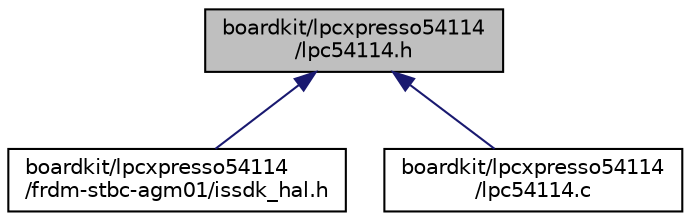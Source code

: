 digraph "boardkit/lpcxpresso54114/lpc54114.h"
{
  edge [fontname="Helvetica",fontsize="10",labelfontname="Helvetica",labelfontsize="10"];
  node [fontname="Helvetica",fontsize="10",shape=record];
  Node5 [label="boardkit/lpcxpresso54114\l/lpc54114.h",height=0.2,width=0.4,color="black", fillcolor="grey75", style="filled", fontcolor="black"];
  Node5 -> Node6 [dir="back",color="midnightblue",fontsize="10",style="solid",fontname="Helvetica"];
  Node6 [label="boardkit/lpcxpresso54114\l/frdm-stbc-agm01/issdk_hal.h",height=0.2,width=0.4,color="black", fillcolor="white", style="filled",URL="$lpcxpresso54114_2frdm-stbc-agm01_2issdk__hal_8h.html"];
  Node5 -> Node7 [dir="back",color="midnightblue",fontsize="10",style="solid",fontname="Helvetica"];
  Node7 [label="boardkit/lpcxpresso54114\l/lpc54114.c",height=0.2,width=0.4,color="black", fillcolor="white", style="filled",URL="$lpc54114_8c.html",tooltip="The lpc54114.c file defines GPIO pins and I2C CMSIS utilities for LPCXpresso54114 board..."];
}
